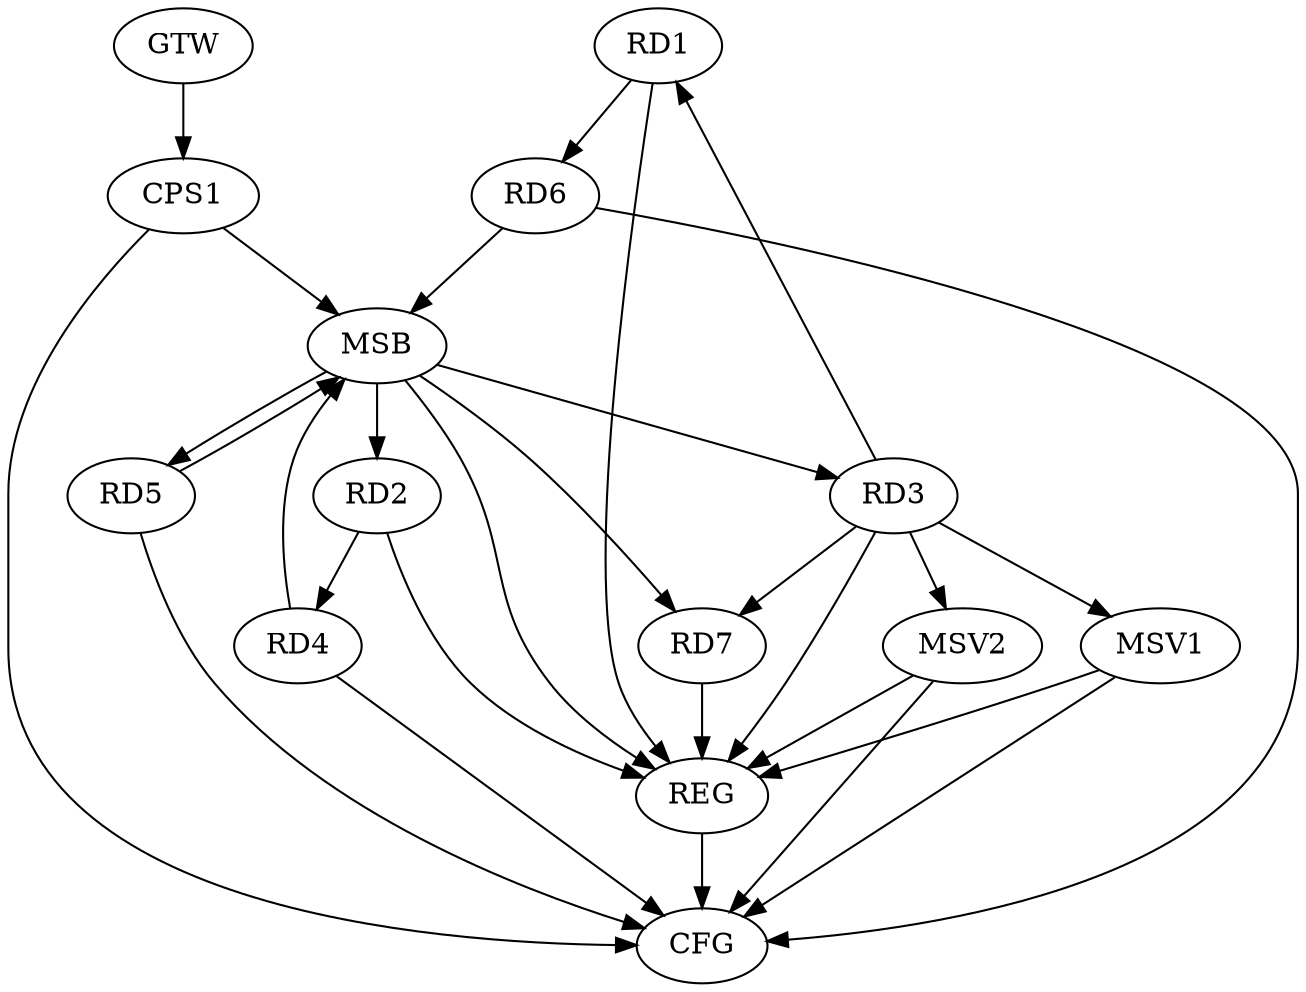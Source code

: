 strict digraph G {
  RD1 [ label="RD1" ];
  RD2 [ label="RD2" ];
  RD3 [ label="RD3" ];
  RD4 [ label="RD4" ];
  RD5 [ label="RD5" ];
  RD6 [ label="RD6" ];
  RD7 [ label="RD7" ];
  CPS1 [ label="CPS1" ];
  GTW [ label="GTW" ];
  REG [ label="REG" ];
  MSB [ label="MSB" ];
  CFG [ label="CFG" ];
  MSV1 [ label="MSV1" ];
  MSV2 [ label="MSV2" ];
  RD3 -> RD1;
  RD1 -> RD6;
  RD2 -> RD4;
  RD3 -> RD7;
  GTW -> CPS1;
  RD1 -> REG;
  RD2 -> REG;
  RD3 -> REG;
  RD7 -> REG;
  RD4 -> MSB;
  MSB -> RD2;
  MSB -> RD7;
  MSB -> REG;
  RD5 -> MSB;
  RD6 -> MSB;
  MSB -> RD3;
  MSB -> RD5;
  CPS1 -> MSB;
  CPS1 -> CFG;
  RD6 -> CFG;
  RD4 -> CFG;
  RD5 -> CFG;
  REG -> CFG;
  RD3 -> MSV1;
  MSV1 -> REG;
  MSV1 -> CFG;
  RD3 -> MSV2;
  MSV2 -> REG;
  MSV2 -> CFG;
}
